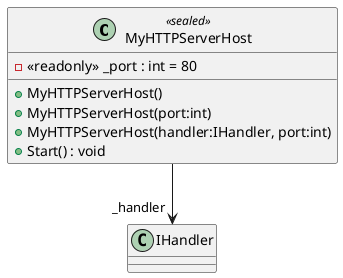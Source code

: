 @startuml
class MyHTTPServerHost <<sealed>> {
    - <<readonly>> _port : int = 80
    + MyHTTPServerHost()
    + MyHTTPServerHost(port:int)
    + MyHTTPServerHost(handler:IHandler, port:int)
    + Start() : void
}
MyHTTPServerHost --> "_handler" IHandler
@enduml
